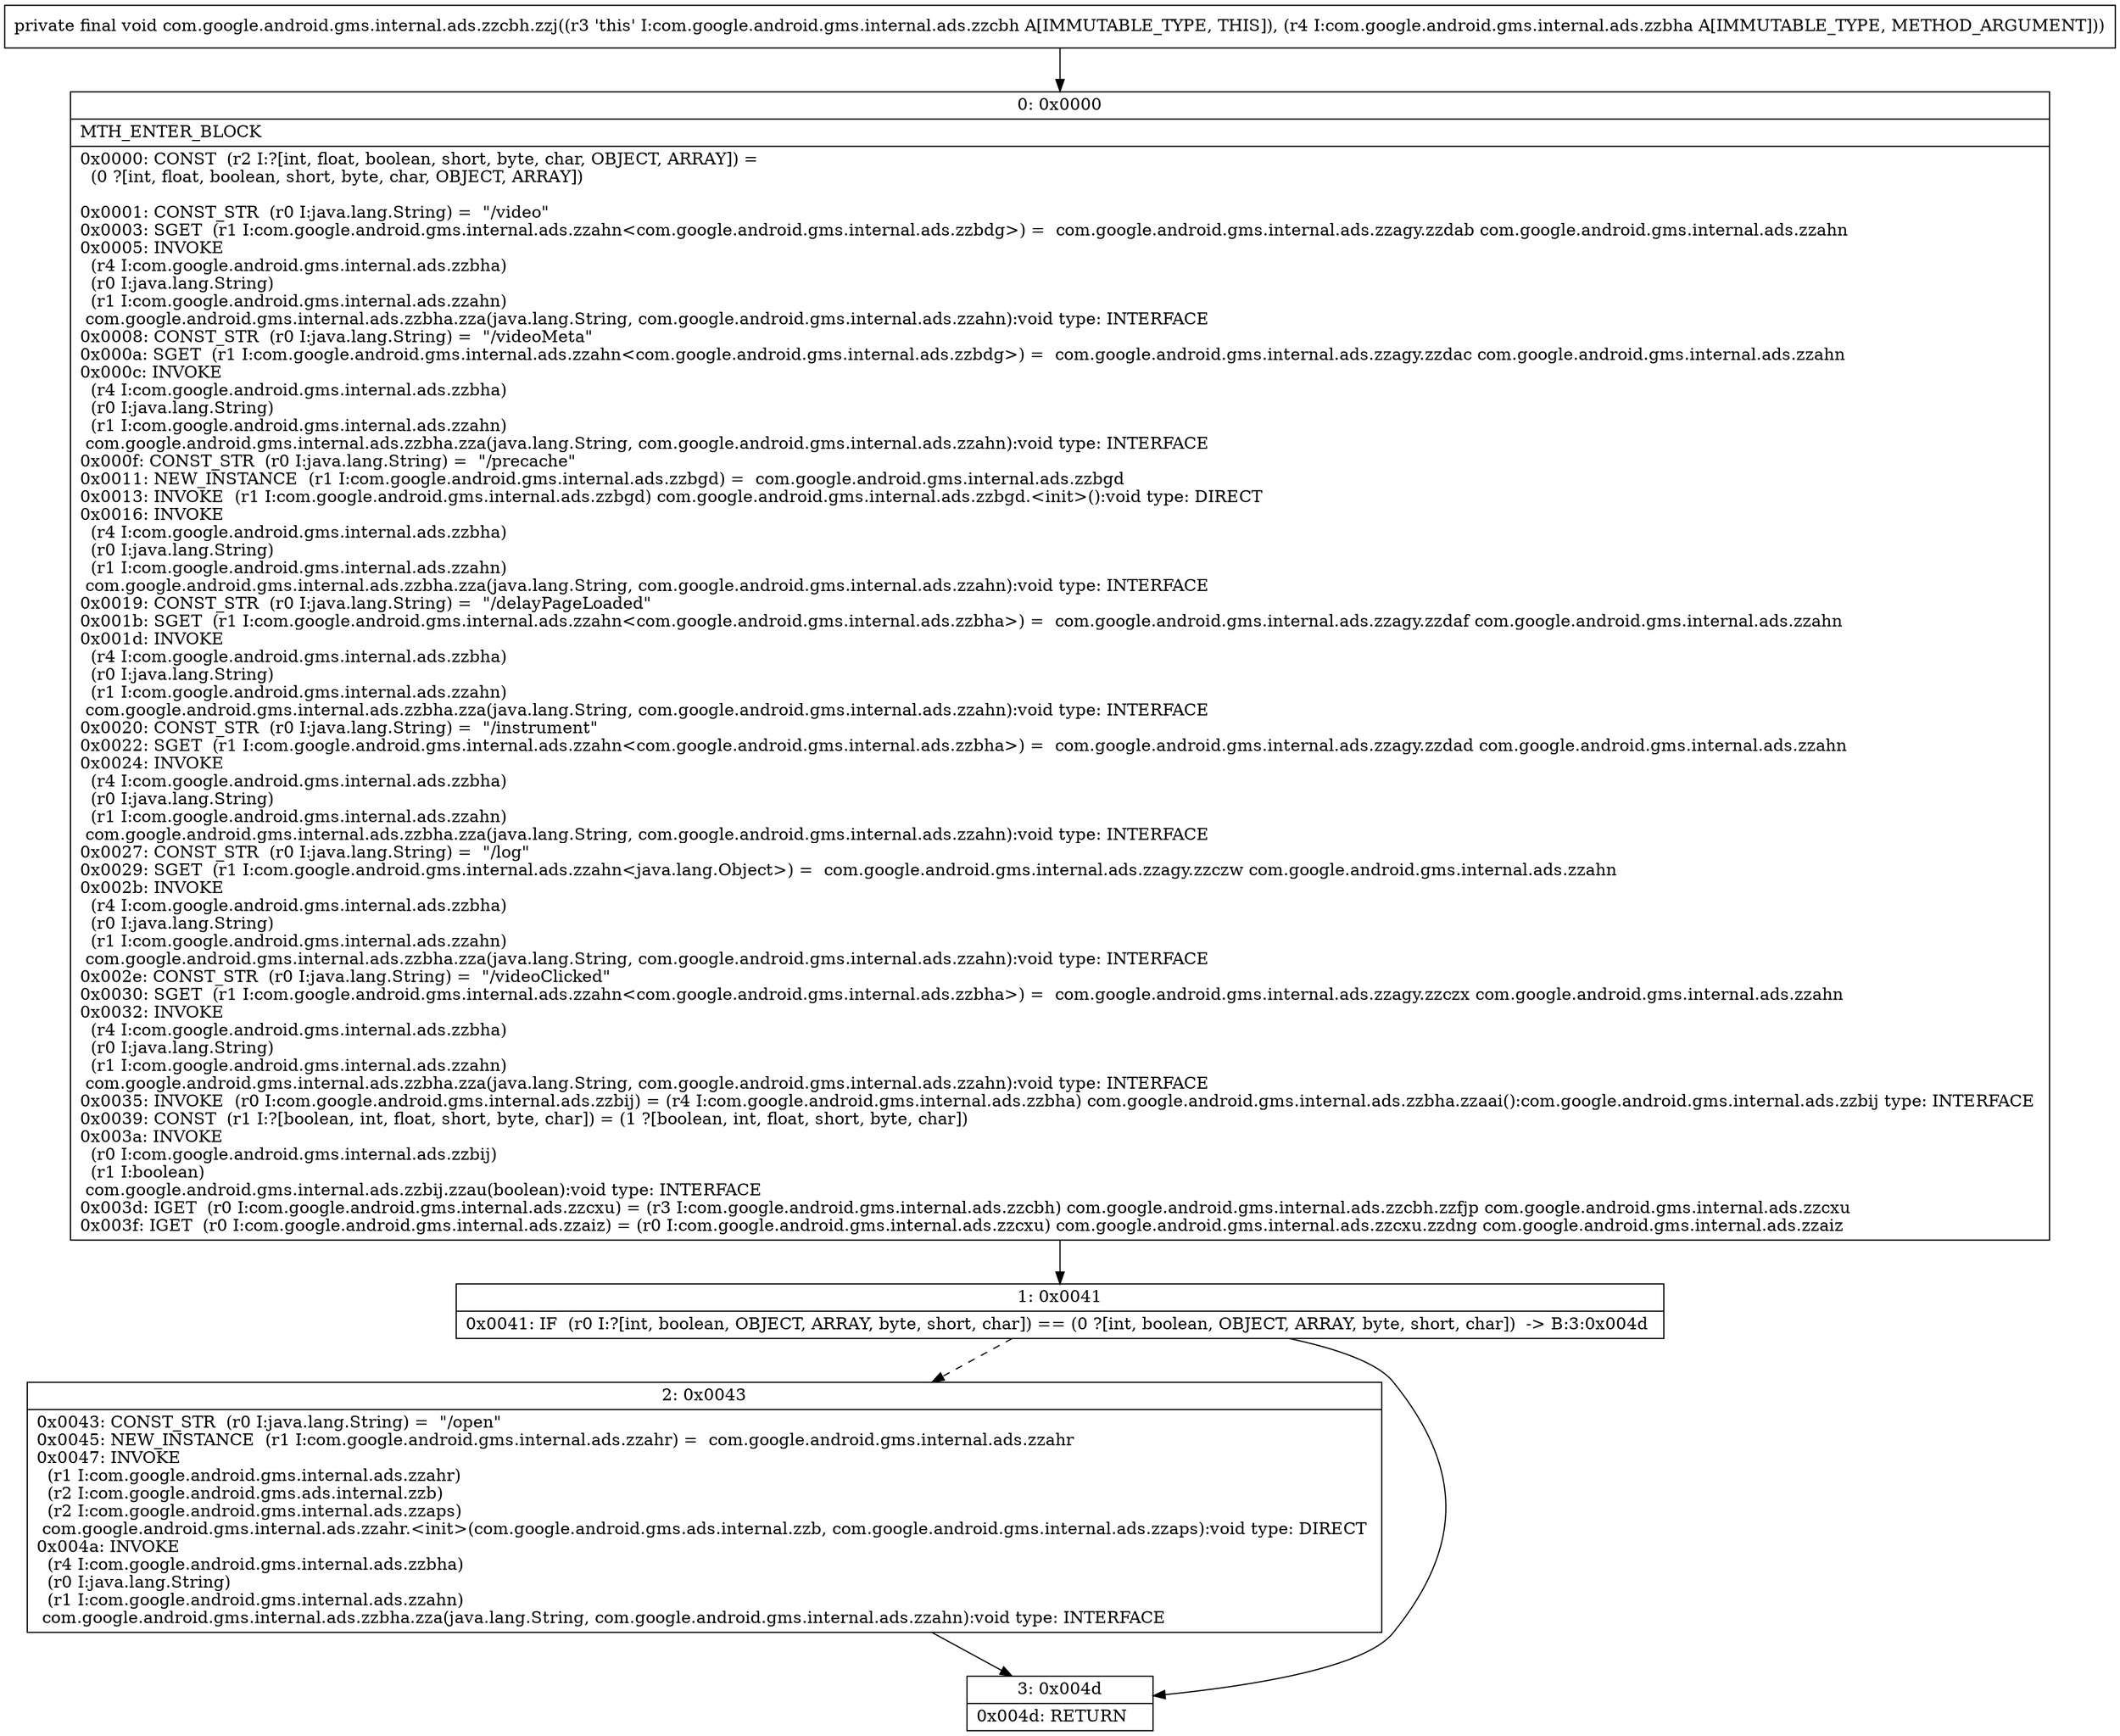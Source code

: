 digraph "CFG forcom.google.android.gms.internal.ads.zzcbh.zzj(Lcom\/google\/android\/gms\/internal\/ads\/zzbha;)V" {
Node_0 [shape=record,label="{0\:\ 0x0000|MTH_ENTER_BLOCK\l|0x0000: CONST  (r2 I:?[int, float, boolean, short, byte, char, OBJECT, ARRAY]) = \l  (0 ?[int, float, boolean, short, byte, char, OBJECT, ARRAY])\l \l0x0001: CONST_STR  (r0 I:java.lang.String) =  \"\/video\" \l0x0003: SGET  (r1 I:com.google.android.gms.internal.ads.zzahn\<com.google.android.gms.internal.ads.zzbdg\>) =  com.google.android.gms.internal.ads.zzagy.zzdab com.google.android.gms.internal.ads.zzahn \l0x0005: INVOKE  \l  (r4 I:com.google.android.gms.internal.ads.zzbha)\l  (r0 I:java.lang.String)\l  (r1 I:com.google.android.gms.internal.ads.zzahn)\l com.google.android.gms.internal.ads.zzbha.zza(java.lang.String, com.google.android.gms.internal.ads.zzahn):void type: INTERFACE \l0x0008: CONST_STR  (r0 I:java.lang.String) =  \"\/videoMeta\" \l0x000a: SGET  (r1 I:com.google.android.gms.internal.ads.zzahn\<com.google.android.gms.internal.ads.zzbdg\>) =  com.google.android.gms.internal.ads.zzagy.zzdac com.google.android.gms.internal.ads.zzahn \l0x000c: INVOKE  \l  (r4 I:com.google.android.gms.internal.ads.zzbha)\l  (r0 I:java.lang.String)\l  (r1 I:com.google.android.gms.internal.ads.zzahn)\l com.google.android.gms.internal.ads.zzbha.zza(java.lang.String, com.google.android.gms.internal.ads.zzahn):void type: INTERFACE \l0x000f: CONST_STR  (r0 I:java.lang.String) =  \"\/precache\" \l0x0011: NEW_INSTANCE  (r1 I:com.google.android.gms.internal.ads.zzbgd) =  com.google.android.gms.internal.ads.zzbgd \l0x0013: INVOKE  (r1 I:com.google.android.gms.internal.ads.zzbgd) com.google.android.gms.internal.ads.zzbgd.\<init\>():void type: DIRECT \l0x0016: INVOKE  \l  (r4 I:com.google.android.gms.internal.ads.zzbha)\l  (r0 I:java.lang.String)\l  (r1 I:com.google.android.gms.internal.ads.zzahn)\l com.google.android.gms.internal.ads.zzbha.zza(java.lang.String, com.google.android.gms.internal.ads.zzahn):void type: INTERFACE \l0x0019: CONST_STR  (r0 I:java.lang.String) =  \"\/delayPageLoaded\" \l0x001b: SGET  (r1 I:com.google.android.gms.internal.ads.zzahn\<com.google.android.gms.internal.ads.zzbha\>) =  com.google.android.gms.internal.ads.zzagy.zzdaf com.google.android.gms.internal.ads.zzahn \l0x001d: INVOKE  \l  (r4 I:com.google.android.gms.internal.ads.zzbha)\l  (r0 I:java.lang.String)\l  (r1 I:com.google.android.gms.internal.ads.zzahn)\l com.google.android.gms.internal.ads.zzbha.zza(java.lang.String, com.google.android.gms.internal.ads.zzahn):void type: INTERFACE \l0x0020: CONST_STR  (r0 I:java.lang.String) =  \"\/instrument\" \l0x0022: SGET  (r1 I:com.google.android.gms.internal.ads.zzahn\<com.google.android.gms.internal.ads.zzbha\>) =  com.google.android.gms.internal.ads.zzagy.zzdad com.google.android.gms.internal.ads.zzahn \l0x0024: INVOKE  \l  (r4 I:com.google.android.gms.internal.ads.zzbha)\l  (r0 I:java.lang.String)\l  (r1 I:com.google.android.gms.internal.ads.zzahn)\l com.google.android.gms.internal.ads.zzbha.zza(java.lang.String, com.google.android.gms.internal.ads.zzahn):void type: INTERFACE \l0x0027: CONST_STR  (r0 I:java.lang.String) =  \"\/log\" \l0x0029: SGET  (r1 I:com.google.android.gms.internal.ads.zzahn\<java.lang.Object\>) =  com.google.android.gms.internal.ads.zzagy.zzczw com.google.android.gms.internal.ads.zzahn \l0x002b: INVOKE  \l  (r4 I:com.google.android.gms.internal.ads.zzbha)\l  (r0 I:java.lang.String)\l  (r1 I:com.google.android.gms.internal.ads.zzahn)\l com.google.android.gms.internal.ads.zzbha.zza(java.lang.String, com.google.android.gms.internal.ads.zzahn):void type: INTERFACE \l0x002e: CONST_STR  (r0 I:java.lang.String) =  \"\/videoClicked\" \l0x0030: SGET  (r1 I:com.google.android.gms.internal.ads.zzahn\<com.google.android.gms.internal.ads.zzbha\>) =  com.google.android.gms.internal.ads.zzagy.zzczx com.google.android.gms.internal.ads.zzahn \l0x0032: INVOKE  \l  (r4 I:com.google.android.gms.internal.ads.zzbha)\l  (r0 I:java.lang.String)\l  (r1 I:com.google.android.gms.internal.ads.zzahn)\l com.google.android.gms.internal.ads.zzbha.zza(java.lang.String, com.google.android.gms.internal.ads.zzahn):void type: INTERFACE \l0x0035: INVOKE  (r0 I:com.google.android.gms.internal.ads.zzbij) = (r4 I:com.google.android.gms.internal.ads.zzbha) com.google.android.gms.internal.ads.zzbha.zzaai():com.google.android.gms.internal.ads.zzbij type: INTERFACE \l0x0039: CONST  (r1 I:?[boolean, int, float, short, byte, char]) = (1 ?[boolean, int, float, short, byte, char]) \l0x003a: INVOKE  \l  (r0 I:com.google.android.gms.internal.ads.zzbij)\l  (r1 I:boolean)\l com.google.android.gms.internal.ads.zzbij.zzau(boolean):void type: INTERFACE \l0x003d: IGET  (r0 I:com.google.android.gms.internal.ads.zzcxu) = (r3 I:com.google.android.gms.internal.ads.zzcbh) com.google.android.gms.internal.ads.zzcbh.zzfjp com.google.android.gms.internal.ads.zzcxu \l0x003f: IGET  (r0 I:com.google.android.gms.internal.ads.zzaiz) = (r0 I:com.google.android.gms.internal.ads.zzcxu) com.google.android.gms.internal.ads.zzcxu.zzdng com.google.android.gms.internal.ads.zzaiz \l}"];
Node_1 [shape=record,label="{1\:\ 0x0041|0x0041: IF  (r0 I:?[int, boolean, OBJECT, ARRAY, byte, short, char]) == (0 ?[int, boolean, OBJECT, ARRAY, byte, short, char])  \-\> B:3:0x004d \l}"];
Node_2 [shape=record,label="{2\:\ 0x0043|0x0043: CONST_STR  (r0 I:java.lang.String) =  \"\/open\" \l0x0045: NEW_INSTANCE  (r1 I:com.google.android.gms.internal.ads.zzahr) =  com.google.android.gms.internal.ads.zzahr \l0x0047: INVOKE  \l  (r1 I:com.google.android.gms.internal.ads.zzahr)\l  (r2 I:com.google.android.gms.ads.internal.zzb)\l  (r2 I:com.google.android.gms.internal.ads.zzaps)\l com.google.android.gms.internal.ads.zzahr.\<init\>(com.google.android.gms.ads.internal.zzb, com.google.android.gms.internal.ads.zzaps):void type: DIRECT \l0x004a: INVOKE  \l  (r4 I:com.google.android.gms.internal.ads.zzbha)\l  (r0 I:java.lang.String)\l  (r1 I:com.google.android.gms.internal.ads.zzahn)\l com.google.android.gms.internal.ads.zzbha.zza(java.lang.String, com.google.android.gms.internal.ads.zzahn):void type: INTERFACE \l}"];
Node_3 [shape=record,label="{3\:\ 0x004d|0x004d: RETURN   \l}"];
MethodNode[shape=record,label="{private final void com.google.android.gms.internal.ads.zzcbh.zzj((r3 'this' I:com.google.android.gms.internal.ads.zzcbh A[IMMUTABLE_TYPE, THIS]), (r4 I:com.google.android.gms.internal.ads.zzbha A[IMMUTABLE_TYPE, METHOD_ARGUMENT])) }"];
MethodNode -> Node_0;
Node_0 -> Node_1;
Node_1 -> Node_2[style=dashed];
Node_1 -> Node_3;
Node_2 -> Node_3;
}

